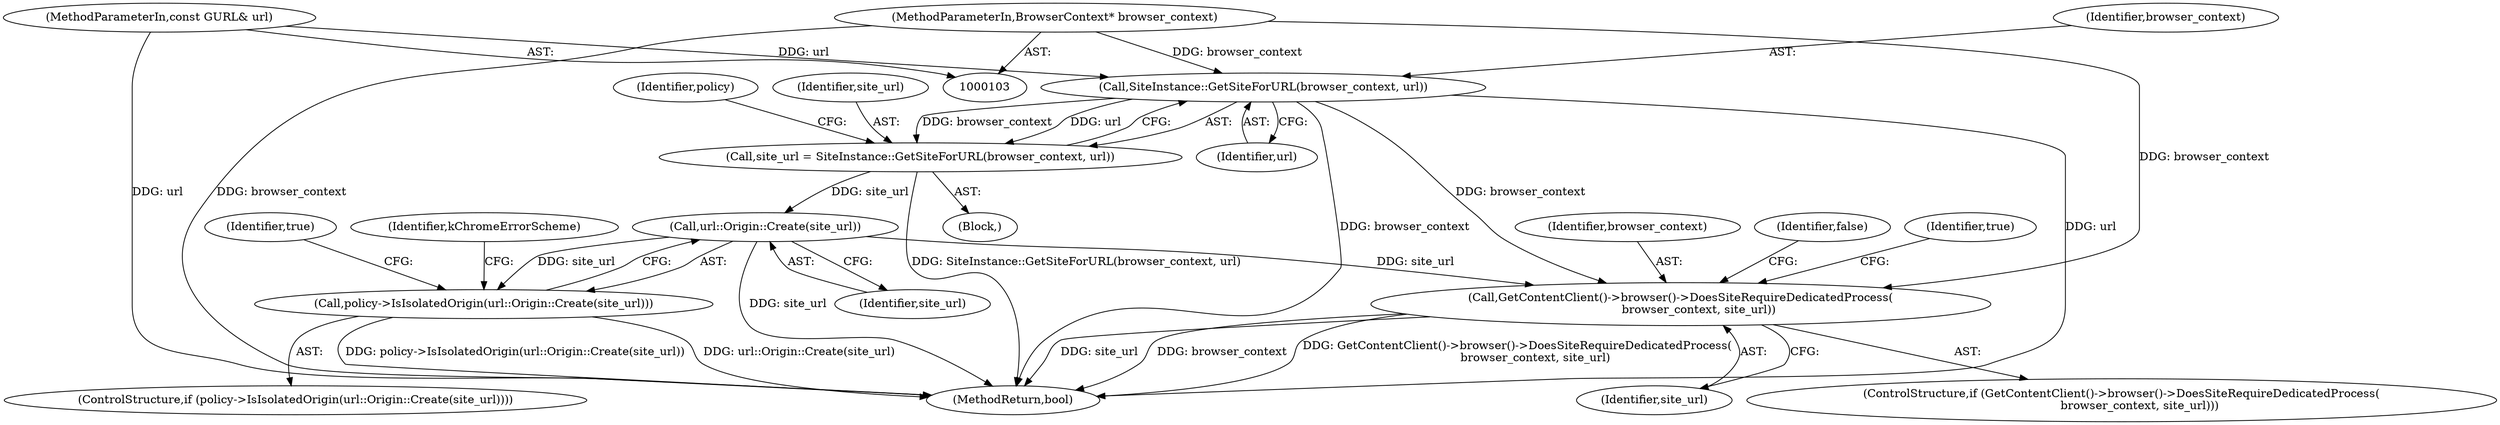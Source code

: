 digraph "0_Chrome_1f5ad409dbf5334523931df37598ea49e9849c87_0@pointer" {
"1000114" [label="(Call,SiteInstance::GetSiteForURL(browser_context, url))"];
"1000104" [label="(MethodParameterIn,BrowserContext* browser_context)"];
"1000105" [label="(MethodParameterIn,const GURL& url)"];
"1000112" [label="(Call,site_url = SiteInstance::GetSiteForURL(browser_context, url))"];
"1000123" [label="(Call,url::Origin::Create(site_url))"];
"1000122" [label="(Call,policy->IsIsolatedOrigin(url::Origin::Create(site_url)))"];
"1000138" [label="(Call,GetContentClient()->browser()->DoesSiteRequireDedicatedProcess(\n          browser_context, site_url))"];
"1000138" [label="(Call,GetContentClient()->browser()->DoesSiteRequireDedicatedProcess(\n          browser_context, site_url))"];
"1000112" [label="(Call,site_url = SiteInstance::GetSiteForURL(browser_context, url))"];
"1000119" [label="(Identifier,policy)"];
"1000122" [label="(Call,policy->IsIsolatedOrigin(url::Origin::Create(site_url)))"];
"1000113" [label="(Identifier,site_url)"];
"1000139" [label="(Identifier,browser_context)"];
"1000140" [label="(Identifier,site_url)"];
"1000145" [label="(Identifier,false)"];
"1000104" [label="(MethodParameterIn,BrowserContext* browser_context)"];
"1000143" [label="(Identifier,true)"];
"1000116" [label="(Identifier,url)"];
"1000137" [label="(ControlStructure,if (GetContentClient()->browser()->DoesSiteRequireDedicatedProcess(\n          browser_context, site_url)))"];
"1000115" [label="(Identifier,browser_context)"];
"1000146" [label="(MethodReturn,bool)"];
"1000121" [label="(ControlStructure,if (policy->IsIsolatedOrigin(url::Origin::Create(site_url))))"];
"1000114" [label="(Call,SiteInstance::GetSiteForURL(browser_context, url))"];
"1000106" [label="(Block,)"];
"1000105" [label="(MethodParameterIn,const GURL& url)"];
"1000123" [label="(Call,url::Origin::Create(site_url))"];
"1000124" [label="(Identifier,site_url)"];
"1000126" [label="(Identifier,true)"];
"1000129" [label="(Identifier,kChromeErrorScheme)"];
"1000114" -> "1000112"  [label="AST: "];
"1000114" -> "1000116"  [label="CFG: "];
"1000115" -> "1000114"  [label="AST: "];
"1000116" -> "1000114"  [label="AST: "];
"1000112" -> "1000114"  [label="CFG: "];
"1000114" -> "1000146"  [label="DDG: browser_context"];
"1000114" -> "1000146"  [label="DDG: url"];
"1000114" -> "1000112"  [label="DDG: browser_context"];
"1000114" -> "1000112"  [label="DDG: url"];
"1000104" -> "1000114"  [label="DDG: browser_context"];
"1000105" -> "1000114"  [label="DDG: url"];
"1000114" -> "1000138"  [label="DDG: browser_context"];
"1000104" -> "1000103"  [label="AST: "];
"1000104" -> "1000146"  [label="DDG: browser_context"];
"1000104" -> "1000138"  [label="DDG: browser_context"];
"1000105" -> "1000103"  [label="AST: "];
"1000105" -> "1000146"  [label="DDG: url"];
"1000112" -> "1000106"  [label="AST: "];
"1000113" -> "1000112"  [label="AST: "];
"1000119" -> "1000112"  [label="CFG: "];
"1000112" -> "1000146"  [label="DDG: SiteInstance::GetSiteForURL(browser_context, url)"];
"1000112" -> "1000123"  [label="DDG: site_url"];
"1000123" -> "1000122"  [label="AST: "];
"1000123" -> "1000124"  [label="CFG: "];
"1000124" -> "1000123"  [label="AST: "];
"1000122" -> "1000123"  [label="CFG: "];
"1000123" -> "1000146"  [label="DDG: site_url"];
"1000123" -> "1000122"  [label="DDG: site_url"];
"1000123" -> "1000138"  [label="DDG: site_url"];
"1000122" -> "1000121"  [label="AST: "];
"1000126" -> "1000122"  [label="CFG: "];
"1000129" -> "1000122"  [label="CFG: "];
"1000122" -> "1000146"  [label="DDG: policy->IsIsolatedOrigin(url::Origin::Create(site_url))"];
"1000122" -> "1000146"  [label="DDG: url::Origin::Create(site_url)"];
"1000138" -> "1000137"  [label="AST: "];
"1000138" -> "1000140"  [label="CFG: "];
"1000139" -> "1000138"  [label="AST: "];
"1000140" -> "1000138"  [label="AST: "];
"1000143" -> "1000138"  [label="CFG: "];
"1000145" -> "1000138"  [label="CFG: "];
"1000138" -> "1000146"  [label="DDG: site_url"];
"1000138" -> "1000146"  [label="DDG: browser_context"];
"1000138" -> "1000146"  [label="DDG: GetContentClient()->browser()->DoesSiteRequireDedicatedProcess(\n          browser_context, site_url)"];
}
